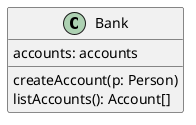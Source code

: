 @startuml
class Bank {
    accounts: accounts
    createAccount(p: Person)
    listAccounts(): Account[]
}
@enduml